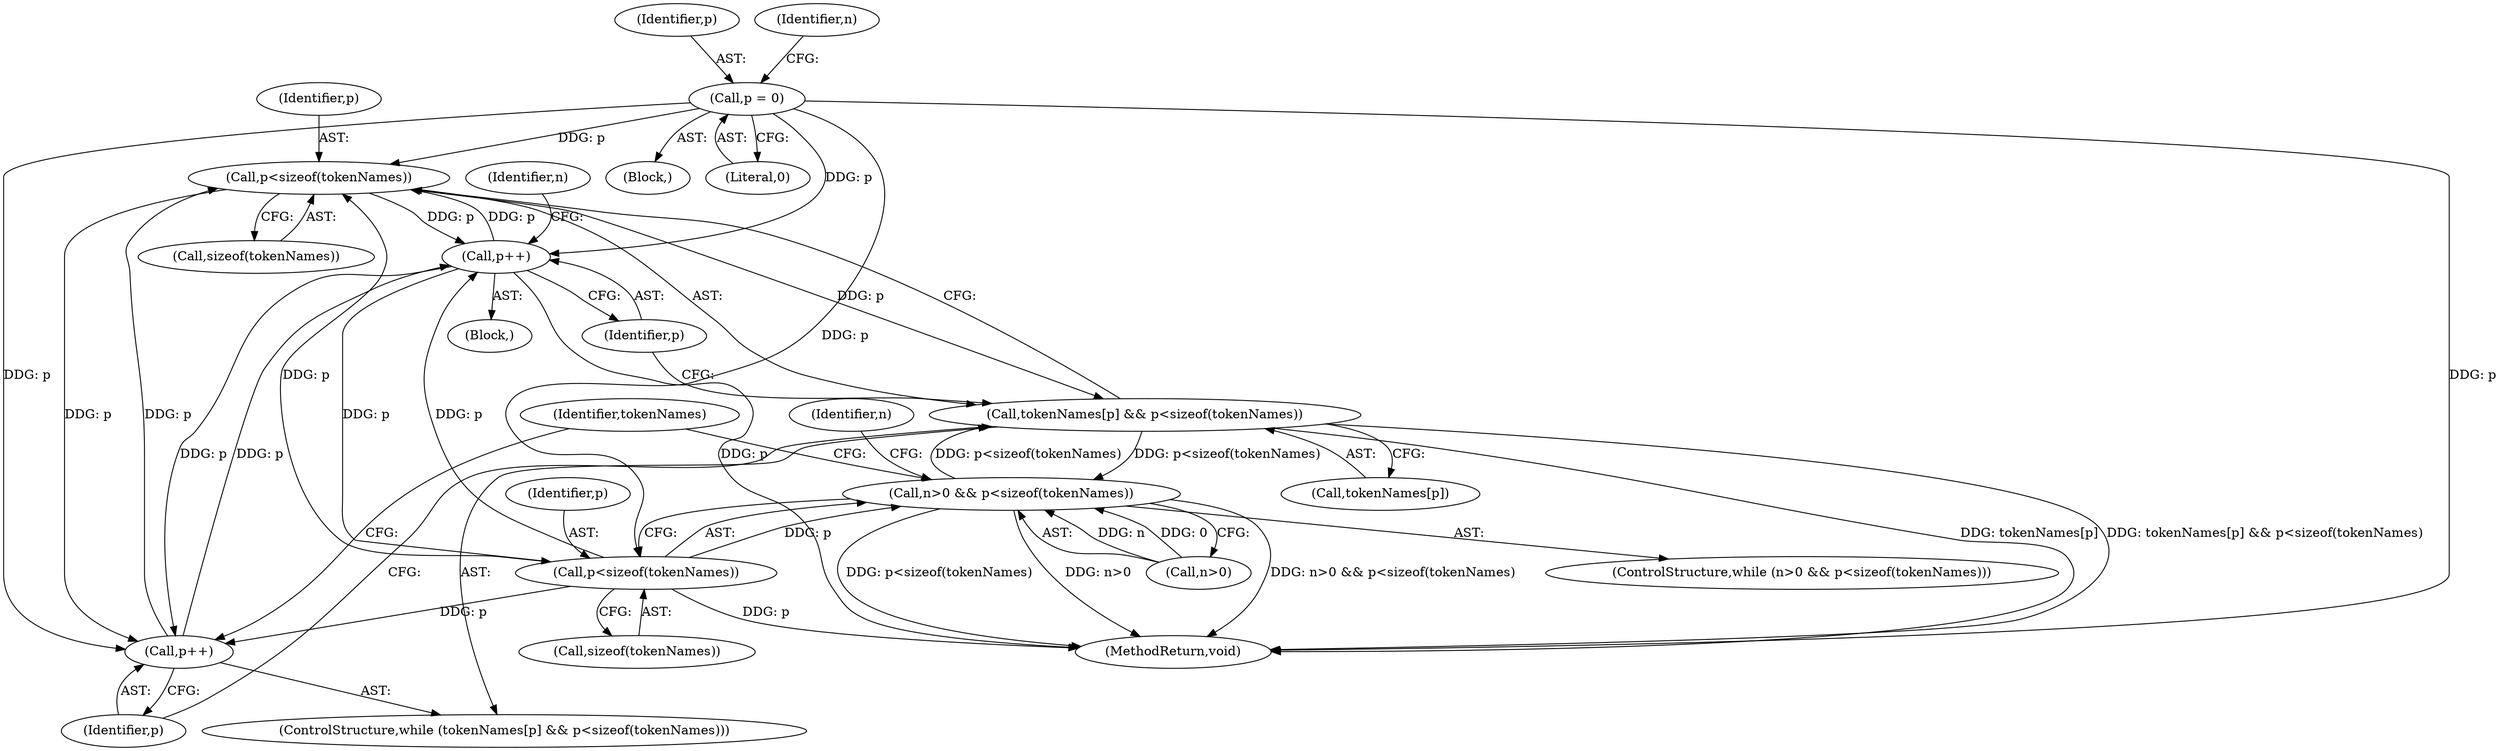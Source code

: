 digraph "0_Espruino_0a7619875bf79877907205f6bee08465b89ff10b_0@API" {
"1000307" [label="(Call,p<sizeof(tokenNames))"];
"1000297" [label="(Call,p<sizeof(tokenNames))"];
"1000283" [label="(Call,p = 0)"];
"1000313" [label="(Call,p++)"];
"1000311" [label="(Call,p++)"];
"1000307" [label="(Call,p<sizeof(tokenNames))"];
"1000303" [label="(Call,tokenNames[p] && p<sizeof(tokenNames))"];
"1000293" [label="(Call,n>0 && p<sizeof(tokenNames))"];
"1000280" [label="(Block,)"];
"1000316" [label="(Identifier,n)"];
"1000309" [label="(Call,sizeof(tokenNames))"];
"1000302" [label="(ControlStructure,while (tokenNames[p] && p<sizeof(tokenNames)))"];
"1000294" [label="(Call,n>0)"];
"1000293" [label="(Call,n>0 && p<sizeof(tokenNames))"];
"1000301" [label="(Block,)"];
"1000298" [label="(Identifier,p)"];
"1000307" [label="(Call,p<sizeof(tokenNames))"];
"1000311" [label="(Call,p++)"];
"1000284" [label="(Identifier,p)"];
"1000299" [label="(Call,sizeof(tokenNames))"];
"1000313" [label="(Call,p++)"];
"1000308" [label="(Identifier,p)"];
"1000285" [label="(Literal,0)"];
"1000288" [label="(Identifier,n)"];
"1000305" [label="(Identifier,tokenNames)"];
"1000292" [label="(ControlStructure,while (n>0 && p<sizeof(tokenNames)))"];
"1000319" [label="(Identifier,n)"];
"1000303" [label="(Call,tokenNames[p] && p<sizeof(tokenNames))"];
"1000304" [label="(Call,tokenNames[p])"];
"1000283" [label="(Call,p = 0)"];
"1000338" [label="(MethodReturn,void)"];
"1000297" [label="(Call,p<sizeof(tokenNames))"];
"1000314" [label="(Identifier,p)"];
"1000312" [label="(Identifier,p)"];
"1000307" -> "1000303"  [label="AST: "];
"1000307" -> "1000309"  [label="CFG: "];
"1000308" -> "1000307"  [label="AST: "];
"1000309" -> "1000307"  [label="AST: "];
"1000303" -> "1000307"  [label="CFG: "];
"1000307" -> "1000303"  [label="DDG: p"];
"1000297" -> "1000307"  [label="DDG: p"];
"1000311" -> "1000307"  [label="DDG: p"];
"1000283" -> "1000307"  [label="DDG: p"];
"1000313" -> "1000307"  [label="DDG: p"];
"1000307" -> "1000311"  [label="DDG: p"];
"1000307" -> "1000313"  [label="DDG: p"];
"1000297" -> "1000293"  [label="AST: "];
"1000297" -> "1000299"  [label="CFG: "];
"1000298" -> "1000297"  [label="AST: "];
"1000299" -> "1000297"  [label="AST: "];
"1000293" -> "1000297"  [label="CFG: "];
"1000297" -> "1000338"  [label="DDG: p"];
"1000297" -> "1000293"  [label="DDG: p"];
"1000283" -> "1000297"  [label="DDG: p"];
"1000313" -> "1000297"  [label="DDG: p"];
"1000297" -> "1000311"  [label="DDG: p"];
"1000297" -> "1000313"  [label="DDG: p"];
"1000283" -> "1000280"  [label="AST: "];
"1000283" -> "1000285"  [label="CFG: "];
"1000284" -> "1000283"  [label="AST: "];
"1000285" -> "1000283"  [label="AST: "];
"1000288" -> "1000283"  [label="CFG: "];
"1000283" -> "1000338"  [label="DDG: p"];
"1000283" -> "1000311"  [label="DDG: p"];
"1000283" -> "1000313"  [label="DDG: p"];
"1000313" -> "1000301"  [label="AST: "];
"1000313" -> "1000314"  [label="CFG: "];
"1000314" -> "1000313"  [label="AST: "];
"1000316" -> "1000313"  [label="CFG: "];
"1000313" -> "1000338"  [label="DDG: p"];
"1000313" -> "1000311"  [label="DDG: p"];
"1000311" -> "1000313"  [label="DDG: p"];
"1000311" -> "1000302"  [label="AST: "];
"1000311" -> "1000312"  [label="CFG: "];
"1000312" -> "1000311"  [label="AST: "];
"1000305" -> "1000311"  [label="CFG: "];
"1000303" -> "1000302"  [label="AST: "];
"1000303" -> "1000304"  [label="CFG: "];
"1000304" -> "1000303"  [label="AST: "];
"1000312" -> "1000303"  [label="CFG: "];
"1000314" -> "1000303"  [label="CFG: "];
"1000303" -> "1000338"  [label="DDG: tokenNames[p]"];
"1000303" -> "1000338"  [label="DDG: tokenNames[p] && p<sizeof(tokenNames)"];
"1000303" -> "1000293"  [label="DDG: p<sizeof(tokenNames)"];
"1000293" -> "1000303"  [label="DDG: p<sizeof(tokenNames)"];
"1000293" -> "1000292"  [label="AST: "];
"1000293" -> "1000294"  [label="CFG: "];
"1000294" -> "1000293"  [label="AST: "];
"1000305" -> "1000293"  [label="CFG: "];
"1000319" -> "1000293"  [label="CFG: "];
"1000293" -> "1000338"  [label="DDG: n>0"];
"1000293" -> "1000338"  [label="DDG: n>0 && p<sizeof(tokenNames)"];
"1000293" -> "1000338"  [label="DDG: p<sizeof(tokenNames)"];
"1000294" -> "1000293"  [label="DDG: n"];
"1000294" -> "1000293"  [label="DDG: 0"];
}
